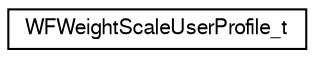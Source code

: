 digraph "Graphical Class Hierarchy"
{
  edge [fontname="FreeSans",fontsize="10",labelfontname="FreeSans",labelfontsize="10"];
  node [fontname="FreeSans",fontsize="10",shape=record];
  rankdir="LR";
  Node1 [label="WFWeightScaleUserProfile_t",height=0.2,width=0.4,color="black", fillcolor="white", style="filled",URL="$struct_w_f_weight_scale_user_profile__t.html",tooltip="Describes user profile data for the weight scale. "];
}
